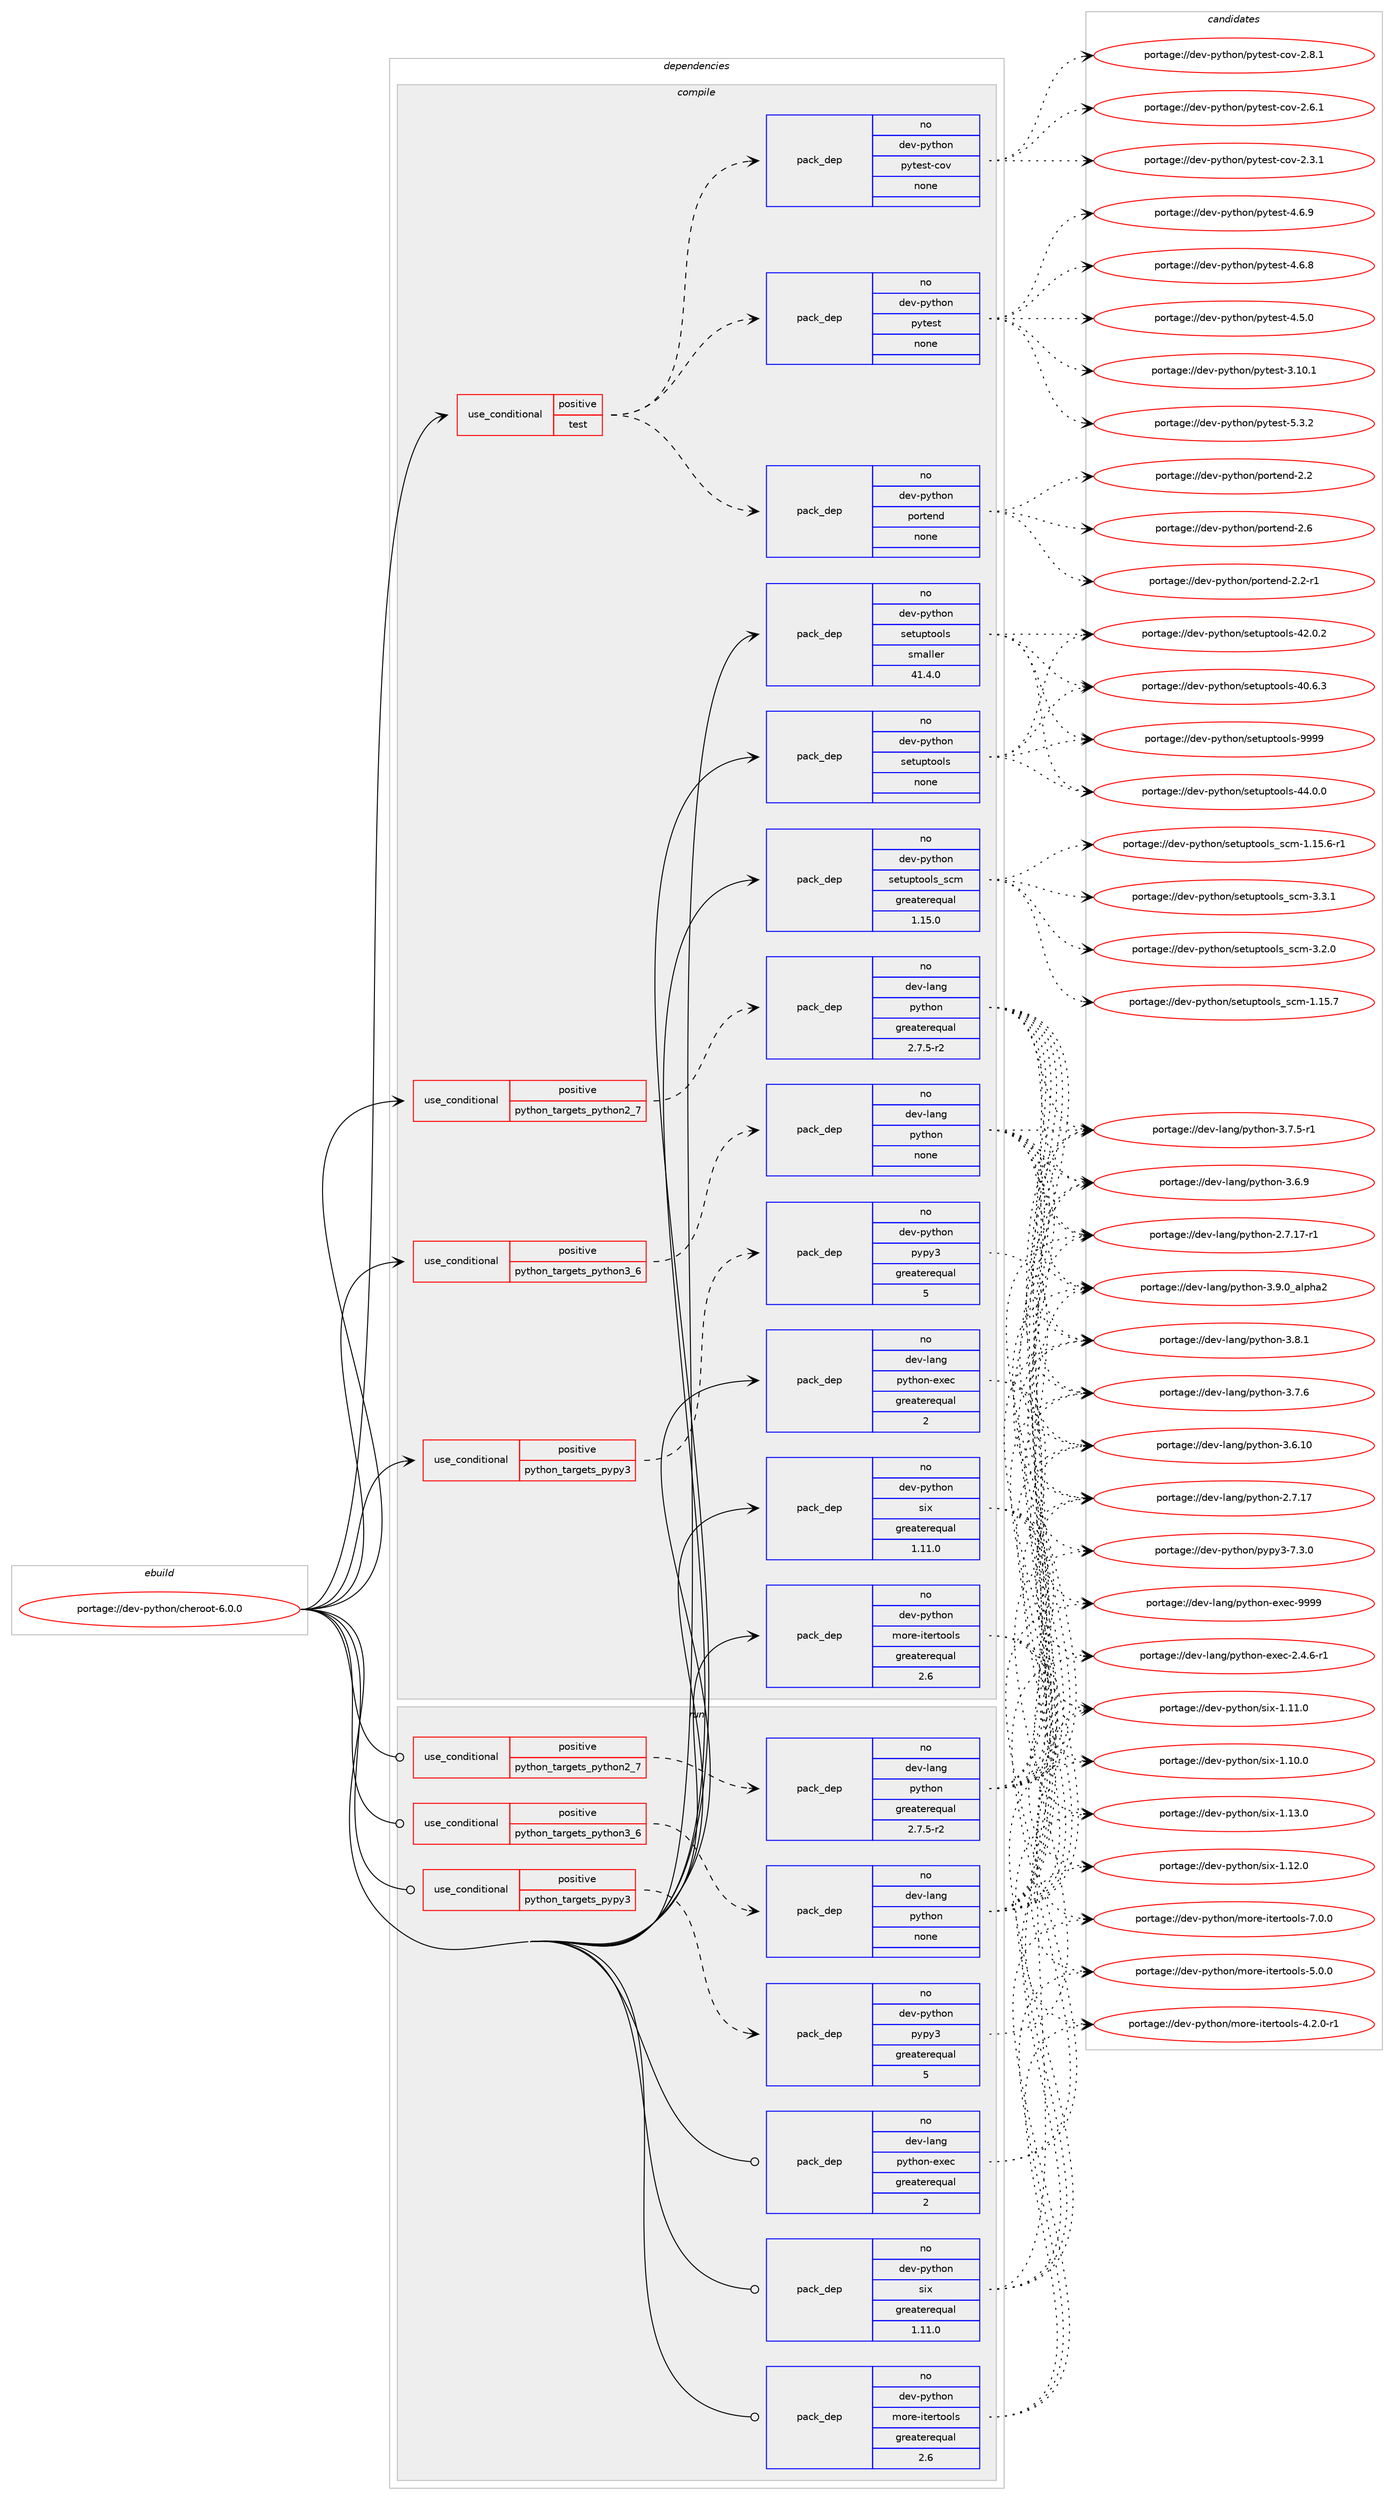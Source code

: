 digraph prolog {

# *************
# Graph options
# *************

newrank=true;
concentrate=true;
compound=true;
graph [rankdir=LR,fontname=Helvetica,fontsize=10,ranksep=1.5];#, ranksep=2.5, nodesep=0.2];
edge  [arrowhead=vee];
node  [fontname=Helvetica,fontsize=10];

# **********
# The ebuild
# **********

subgraph cluster_leftcol {
color=gray;
label=<<i>ebuild</i>>;
id [label="portage://dev-python/cheroot-6.0.0", color=red, width=4, href="../dev-python/cheroot-6.0.0.svg"];
}

# ****************
# The dependencies
# ****************

subgraph cluster_midcol {
color=gray;
label=<<i>dependencies</i>>;
subgraph cluster_compile {
fillcolor="#eeeeee";
style=filled;
label=<<i>compile</i>>;
subgraph cond117843 {
dependency467385 [label=<<TABLE BORDER="0" CELLBORDER="1" CELLSPACING="0" CELLPADDING="4"><TR><TD ROWSPAN="3" CELLPADDING="10">use_conditional</TD></TR><TR><TD>positive</TD></TR><TR><TD>python_targets_pypy3</TD></TR></TABLE>>, shape=none, color=red];
subgraph pack344535 {
dependency467386 [label=<<TABLE BORDER="0" CELLBORDER="1" CELLSPACING="0" CELLPADDING="4" WIDTH="220"><TR><TD ROWSPAN="6" CELLPADDING="30">pack_dep</TD></TR><TR><TD WIDTH="110">no</TD></TR><TR><TD>dev-python</TD></TR><TR><TD>pypy3</TD></TR><TR><TD>greaterequal</TD></TR><TR><TD>5</TD></TR></TABLE>>, shape=none, color=blue];
}
dependency467385:e -> dependency467386:w [weight=20,style="dashed",arrowhead="vee"];
}
id:e -> dependency467385:w [weight=20,style="solid",arrowhead="vee"];
subgraph cond117844 {
dependency467387 [label=<<TABLE BORDER="0" CELLBORDER="1" CELLSPACING="0" CELLPADDING="4"><TR><TD ROWSPAN="3" CELLPADDING="10">use_conditional</TD></TR><TR><TD>positive</TD></TR><TR><TD>python_targets_python2_7</TD></TR></TABLE>>, shape=none, color=red];
subgraph pack344536 {
dependency467388 [label=<<TABLE BORDER="0" CELLBORDER="1" CELLSPACING="0" CELLPADDING="4" WIDTH="220"><TR><TD ROWSPAN="6" CELLPADDING="30">pack_dep</TD></TR><TR><TD WIDTH="110">no</TD></TR><TR><TD>dev-lang</TD></TR><TR><TD>python</TD></TR><TR><TD>greaterequal</TD></TR><TR><TD>2.7.5-r2</TD></TR></TABLE>>, shape=none, color=blue];
}
dependency467387:e -> dependency467388:w [weight=20,style="dashed",arrowhead="vee"];
}
id:e -> dependency467387:w [weight=20,style="solid",arrowhead="vee"];
subgraph cond117845 {
dependency467389 [label=<<TABLE BORDER="0" CELLBORDER="1" CELLSPACING="0" CELLPADDING="4"><TR><TD ROWSPAN="3" CELLPADDING="10">use_conditional</TD></TR><TR><TD>positive</TD></TR><TR><TD>python_targets_python3_6</TD></TR></TABLE>>, shape=none, color=red];
subgraph pack344537 {
dependency467390 [label=<<TABLE BORDER="0" CELLBORDER="1" CELLSPACING="0" CELLPADDING="4" WIDTH="220"><TR><TD ROWSPAN="6" CELLPADDING="30">pack_dep</TD></TR><TR><TD WIDTH="110">no</TD></TR><TR><TD>dev-lang</TD></TR><TR><TD>python</TD></TR><TR><TD>none</TD></TR><TR><TD></TD></TR></TABLE>>, shape=none, color=blue];
}
dependency467389:e -> dependency467390:w [weight=20,style="dashed",arrowhead="vee"];
}
id:e -> dependency467389:w [weight=20,style="solid",arrowhead="vee"];
subgraph cond117846 {
dependency467391 [label=<<TABLE BORDER="0" CELLBORDER="1" CELLSPACING="0" CELLPADDING="4"><TR><TD ROWSPAN="3" CELLPADDING="10">use_conditional</TD></TR><TR><TD>positive</TD></TR><TR><TD>test</TD></TR></TABLE>>, shape=none, color=red];
subgraph pack344538 {
dependency467392 [label=<<TABLE BORDER="0" CELLBORDER="1" CELLSPACING="0" CELLPADDING="4" WIDTH="220"><TR><TD ROWSPAN="6" CELLPADDING="30">pack_dep</TD></TR><TR><TD WIDTH="110">no</TD></TR><TR><TD>dev-python</TD></TR><TR><TD>portend</TD></TR><TR><TD>none</TD></TR><TR><TD></TD></TR></TABLE>>, shape=none, color=blue];
}
dependency467391:e -> dependency467392:w [weight=20,style="dashed",arrowhead="vee"];
subgraph pack344539 {
dependency467393 [label=<<TABLE BORDER="0" CELLBORDER="1" CELLSPACING="0" CELLPADDING="4" WIDTH="220"><TR><TD ROWSPAN="6" CELLPADDING="30">pack_dep</TD></TR><TR><TD WIDTH="110">no</TD></TR><TR><TD>dev-python</TD></TR><TR><TD>pytest</TD></TR><TR><TD>none</TD></TR><TR><TD></TD></TR></TABLE>>, shape=none, color=blue];
}
dependency467391:e -> dependency467393:w [weight=20,style="dashed",arrowhead="vee"];
subgraph pack344540 {
dependency467394 [label=<<TABLE BORDER="0" CELLBORDER="1" CELLSPACING="0" CELLPADDING="4" WIDTH="220"><TR><TD ROWSPAN="6" CELLPADDING="30">pack_dep</TD></TR><TR><TD WIDTH="110">no</TD></TR><TR><TD>dev-python</TD></TR><TR><TD>pytest-cov</TD></TR><TR><TD>none</TD></TR><TR><TD></TD></TR></TABLE>>, shape=none, color=blue];
}
dependency467391:e -> dependency467394:w [weight=20,style="dashed",arrowhead="vee"];
}
id:e -> dependency467391:w [weight=20,style="solid",arrowhead="vee"];
subgraph pack344541 {
dependency467395 [label=<<TABLE BORDER="0" CELLBORDER="1" CELLSPACING="0" CELLPADDING="4" WIDTH="220"><TR><TD ROWSPAN="6" CELLPADDING="30">pack_dep</TD></TR><TR><TD WIDTH="110">no</TD></TR><TR><TD>dev-lang</TD></TR><TR><TD>python-exec</TD></TR><TR><TD>greaterequal</TD></TR><TR><TD>2</TD></TR></TABLE>>, shape=none, color=blue];
}
id:e -> dependency467395:w [weight=20,style="solid",arrowhead="vee"];
subgraph pack344542 {
dependency467396 [label=<<TABLE BORDER="0" CELLBORDER="1" CELLSPACING="0" CELLPADDING="4" WIDTH="220"><TR><TD ROWSPAN="6" CELLPADDING="30">pack_dep</TD></TR><TR><TD WIDTH="110">no</TD></TR><TR><TD>dev-python</TD></TR><TR><TD>more-itertools</TD></TR><TR><TD>greaterequal</TD></TR><TR><TD>2.6</TD></TR></TABLE>>, shape=none, color=blue];
}
id:e -> dependency467396:w [weight=20,style="solid",arrowhead="vee"];
subgraph pack344543 {
dependency467397 [label=<<TABLE BORDER="0" CELLBORDER="1" CELLSPACING="0" CELLPADDING="4" WIDTH="220"><TR><TD ROWSPAN="6" CELLPADDING="30">pack_dep</TD></TR><TR><TD WIDTH="110">no</TD></TR><TR><TD>dev-python</TD></TR><TR><TD>setuptools</TD></TR><TR><TD>none</TD></TR><TR><TD></TD></TR></TABLE>>, shape=none, color=blue];
}
id:e -> dependency467397:w [weight=20,style="solid",arrowhead="vee"];
subgraph pack344544 {
dependency467398 [label=<<TABLE BORDER="0" CELLBORDER="1" CELLSPACING="0" CELLPADDING="4" WIDTH="220"><TR><TD ROWSPAN="6" CELLPADDING="30">pack_dep</TD></TR><TR><TD WIDTH="110">no</TD></TR><TR><TD>dev-python</TD></TR><TR><TD>setuptools</TD></TR><TR><TD>smaller</TD></TR><TR><TD>41.4.0</TD></TR></TABLE>>, shape=none, color=blue];
}
id:e -> dependency467398:w [weight=20,style="solid",arrowhead="vee"];
subgraph pack344545 {
dependency467399 [label=<<TABLE BORDER="0" CELLBORDER="1" CELLSPACING="0" CELLPADDING="4" WIDTH="220"><TR><TD ROWSPAN="6" CELLPADDING="30">pack_dep</TD></TR><TR><TD WIDTH="110">no</TD></TR><TR><TD>dev-python</TD></TR><TR><TD>setuptools_scm</TD></TR><TR><TD>greaterequal</TD></TR><TR><TD>1.15.0</TD></TR></TABLE>>, shape=none, color=blue];
}
id:e -> dependency467399:w [weight=20,style="solid",arrowhead="vee"];
subgraph pack344546 {
dependency467400 [label=<<TABLE BORDER="0" CELLBORDER="1" CELLSPACING="0" CELLPADDING="4" WIDTH="220"><TR><TD ROWSPAN="6" CELLPADDING="30">pack_dep</TD></TR><TR><TD WIDTH="110">no</TD></TR><TR><TD>dev-python</TD></TR><TR><TD>six</TD></TR><TR><TD>greaterequal</TD></TR><TR><TD>1.11.0</TD></TR></TABLE>>, shape=none, color=blue];
}
id:e -> dependency467400:w [weight=20,style="solid",arrowhead="vee"];
}
subgraph cluster_compileandrun {
fillcolor="#eeeeee";
style=filled;
label=<<i>compile and run</i>>;
}
subgraph cluster_run {
fillcolor="#eeeeee";
style=filled;
label=<<i>run</i>>;
subgraph cond117847 {
dependency467401 [label=<<TABLE BORDER="0" CELLBORDER="1" CELLSPACING="0" CELLPADDING="4"><TR><TD ROWSPAN="3" CELLPADDING="10">use_conditional</TD></TR><TR><TD>positive</TD></TR><TR><TD>python_targets_pypy3</TD></TR></TABLE>>, shape=none, color=red];
subgraph pack344547 {
dependency467402 [label=<<TABLE BORDER="0" CELLBORDER="1" CELLSPACING="0" CELLPADDING="4" WIDTH="220"><TR><TD ROWSPAN="6" CELLPADDING="30">pack_dep</TD></TR><TR><TD WIDTH="110">no</TD></TR><TR><TD>dev-python</TD></TR><TR><TD>pypy3</TD></TR><TR><TD>greaterequal</TD></TR><TR><TD>5</TD></TR></TABLE>>, shape=none, color=blue];
}
dependency467401:e -> dependency467402:w [weight=20,style="dashed",arrowhead="vee"];
}
id:e -> dependency467401:w [weight=20,style="solid",arrowhead="odot"];
subgraph cond117848 {
dependency467403 [label=<<TABLE BORDER="0" CELLBORDER="1" CELLSPACING="0" CELLPADDING="4"><TR><TD ROWSPAN="3" CELLPADDING="10">use_conditional</TD></TR><TR><TD>positive</TD></TR><TR><TD>python_targets_python2_7</TD></TR></TABLE>>, shape=none, color=red];
subgraph pack344548 {
dependency467404 [label=<<TABLE BORDER="0" CELLBORDER="1" CELLSPACING="0" CELLPADDING="4" WIDTH="220"><TR><TD ROWSPAN="6" CELLPADDING="30">pack_dep</TD></TR><TR><TD WIDTH="110">no</TD></TR><TR><TD>dev-lang</TD></TR><TR><TD>python</TD></TR><TR><TD>greaterequal</TD></TR><TR><TD>2.7.5-r2</TD></TR></TABLE>>, shape=none, color=blue];
}
dependency467403:e -> dependency467404:w [weight=20,style="dashed",arrowhead="vee"];
}
id:e -> dependency467403:w [weight=20,style="solid",arrowhead="odot"];
subgraph cond117849 {
dependency467405 [label=<<TABLE BORDER="0" CELLBORDER="1" CELLSPACING="0" CELLPADDING="4"><TR><TD ROWSPAN="3" CELLPADDING="10">use_conditional</TD></TR><TR><TD>positive</TD></TR><TR><TD>python_targets_python3_6</TD></TR></TABLE>>, shape=none, color=red];
subgraph pack344549 {
dependency467406 [label=<<TABLE BORDER="0" CELLBORDER="1" CELLSPACING="0" CELLPADDING="4" WIDTH="220"><TR><TD ROWSPAN="6" CELLPADDING="30">pack_dep</TD></TR><TR><TD WIDTH="110">no</TD></TR><TR><TD>dev-lang</TD></TR><TR><TD>python</TD></TR><TR><TD>none</TD></TR><TR><TD></TD></TR></TABLE>>, shape=none, color=blue];
}
dependency467405:e -> dependency467406:w [weight=20,style="dashed",arrowhead="vee"];
}
id:e -> dependency467405:w [weight=20,style="solid",arrowhead="odot"];
subgraph pack344550 {
dependency467407 [label=<<TABLE BORDER="0" CELLBORDER="1" CELLSPACING="0" CELLPADDING="4" WIDTH="220"><TR><TD ROWSPAN="6" CELLPADDING="30">pack_dep</TD></TR><TR><TD WIDTH="110">no</TD></TR><TR><TD>dev-lang</TD></TR><TR><TD>python-exec</TD></TR><TR><TD>greaterequal</TD></TR><TR><TD>2</TD></TR></TABLE>>, shape=none, color=blue];
}
id:e -> dependency467407:w [weight=20,style="solid",arrowhead="odot"];
subgraph pack344551 {
dependency467408 [label=<<TABLE BORDER="0" CELLBORDER="1" CELLSPACING="0" CELLPADDING="4" WIDTH="220"><TR><TD ROWSPAN="6" CELLPADDING="30">pack_dep</TD></TR><TR><TD WIDTH="110">no</TD></TR><TR><TD>dev-python</TD></TR><TR><TD>more-itertools</TD></TR><TR><TD>greaterequal</TD></TR><TR><TD>2.6</TD></TR></TABLE>>, shape=none, color=blue];
}
id:e -> dependency467408:w [weight=20,style="solid",arrowhead="odot"];
subgraph pack344552 {
dependency467409 [label=<<TABLE BORDER="0" CELLBORDER="1" CELLSPACING="0" CELLPADDING="4" WIDTH="220"><TR><TD ROWSPAN="6" CELLPADDING="30">pack_dep</TD></TR><TR><TD WIDTH="110">no</TD></TR><TR><TD>dev-python</TD></TR><TR><TD>six</TD></TR><TR><TD>greaterequal</TD></TR><TR><TD>1.11.0</TD></TR></TABLE>>, shape=none, color=blue];
}
id:e -> dependency467409:w [weight=20,style="solid",arrowhead="odot"];
}
}

# **************
# The candidates
# **************

subgraph cluster_choices {
rank=same;
color=gray;
label=<<i>candidates</i>>;

subgraph choice344535 {
color=black;
nodesep=1;
choice100101118451121211161041111104711212111212151455546514648 [label="portage://dev-python/pypy3-7.3.0", color=red, width=4,href="../dev-python/pypy3-7.3.0.svg"];
dependency467386:e -> choice100101118451121211161041111104711212111212151455546514648:w [style=dotted,weight="100"];
}
subgraph choice344536 {
color=black;
nodesep=1;
choice10010111845108971101034711212111610411111045514657464895971081121049750 [label="portage://dev-lang/python-3.9.0_alpha2", color=red, width=4,href="../dev-lang/python-3.9.0_alpha2.svg"];
choice100101118451089711010347112121116104111110455146564649 [label="portage://dev-lang/python-3.8.1", color=red, width=4,href="../dev-lang/python-3.8.1.svg"];
choice100101118451089711010347112121116104111110455146554654 [label="portage://dev-lang/python-3.7.6", color=red, width=4,href="../dev-lang/python-3.7.6.svg"];
choice1001011184510897110103471121211161041111104551465546534511449 [label="portage://dev-lang/python-3.7.5-r1", color=red, width=4,href="../dev-lang/python-3.7.5-r1.svg"];
choice100101118451089711010347112121116104111110455146544657 [label="portage://dev-lang/python-3.6.9", color=red, width=4,href="../dev-lang/python-3.6.9.svg"];
choice10010111845108971101034711212111610411111045514654464948 [label="portage://dev-lang/python-3.6.10", color=red, width=4,href="../dev-lang/python-3.6.10.svg"];
choice100101118451089711010347112121116104111110455046554649554511449 [label="portage://dev-lang/python-2.7.17-r1", color=red, width=4,href="../dev-lang/python-2.7.17-r1.svg"];
choice10010111845108971101034711212111610411111045504655464955 [label="portage://dev-lang/python-2.7.17", color=red, width=4,href="../dev-lang/python-2.7.17.svg"];
dependency467388:e -> choice10010111845108971101034711212111610411111045514657464895971081121049750:w [style=dotted,weight="100"];
dependency467388:e -> choice100101118451089711010347112121116104111110455146564649:w [style=dotted,weight="100"];
dependency467388:e -> choice100101118451089711010347112121116104111110455146554654:w [style=dotted,weight="100"];
dependency467388:e -> choice1001011184510897110103471121211161041111104551465546534511449:w [style=dotted,weight="100"];
dependency467388:e -> choice100101118451089711010347112121116104111110455146544657:w [style=dotted,weight="100"];
dependency467388:e -> choice10010111845108971101034711212111610411111045514654464948:w [style=dotted,weight="100"];
dependency467388:e -> choice100101118451089711010347112121116104111110455046554649554511449:w [style=dotted,weight="100"];
dependency467388:e -> choice10010111845108971101034711212111610411111045504655464955:w [style=dotted,weight="100"];
}
subgraph choice344537 {
color=black;
nodesep=1;
choice10010111845108971101034711212111610411111045514657464895971081121049750 [label="portage://dev-lang/python-3.9.0_alpha2", color=red, width=4,href="../dev-lang/python-3.9.0_alpha2.svg"];
choice100101118451089711010347112121116104111110455146564649 [label="portage://dev-lang/python-3.8.1", color=red, width=4,href="../dev-lang/python-3.8.1.svg"];
choice100101118451089711010347112121116104111110455146554654 [label="portage://dev-lang/python-3.7.6", color=red, width=4,href="../dev-lang/python-3.7.6.svg"];
choice1001011184510897110103471121211161041111104551465546534511449 [label="portage://dev-lang/python-3.7.5-r1", color=red, width=4,href="../dev-lang/python-3.7.5-r1.svg"];
choice100101118451089711010347112121116104111110455146544657 [label="portage://dev-lang/python-3.6.9", color=red, width=4,href="../dev-lang/python-3.6.9.svg"];
choice10010111845108971101034711212111610411111045514654464948 [label="portage://dev-lang/python-3.6.10", color=red, width=4,href="../dev-lang/python-3.6.10.svg"];
choice100101118451089711010347112121116104111110455046554649554511449 [label="portage://dev-lang/python-2.7.17-r1", color=red, width=4,href="../dev-lang/python-2.7.17-r1.svg"];
choice10010111845108971101034711212111610411111045504655464955 [label="portage://dev-lang/python-2.7.17", color=red, width=4,href="../dev-lang/python-2.7.17.svg"];
dependency467390:e -> choice10010111845108971101034711212111610411111045514657464895971081121049750:w [style=dotted,weight="100"];
dependency467390:e -> choice100101118451089711010347112121116104111110455146564649:w [style=dotted,weight="100"];
dependency467390:e -> choice100101118451089711010347112121116104111110455146554654:w [style=dotted,weight="100"];
dependency467390:e -> choice1001011184510897110103471121211161041111104551465546534511449:w [style=dotted,weight="100"];
dependency467390:e -> choice100101118451089711010347112121116104111110455146544657:w [style=dotted,weight="100"];
dependency467390:e -> choice10010111845108971101034711212111610411111045514654464948:w [style=dotted,weight="100"];
dependency467390:e -> choice100101118451089711010347112121116104111110455046554649554511449:w [style=dotted,weight="100"];
dependency467390:e -> choice10010111845108971101034711212111610411111045504655464955:w [style=dotted,weight="100"];
}
subgraph choice344538 {
color=black;
nodesep=1;
choice100101118451121211161041111104711211111411610111010045504654 [label="portage://dev-python/portend-2.6", color=red, width=4,href="../dev-python/portend-2.6.svg"];
choice1001011184511212111610411111047112111114116101110100455046504511449 [label="portage://dev-python/portend-2.2-r1", color=red, width=4,href="../dev-python/portend-2.2-r1.svg"];
choice100101118451121211161041111104711211111411610111010045504650 [label="portage://dev-python/portend-2.2", color=red, width=4,href="../dev-python/portend-2.2.svg"];
dependency467392:e -> choice100101118451121211161041111104711211111411610111010045504654:w [style=dotted,weight="100"];
dependency467392:e -> choice1001011184511212111610411111047112111114116101110100455046504511449:w [style=dotted,weight="100"];
dependency467392:e -> choice100101118451121211161041111104711211111411610111010045504650:w [style=dotted,weight="100"];
}
subgraph choice344539 {
color=black;
nodesep=1;
choice1001011184511212111610411111047112121116101115116455346514650 [label="portage://dev-python/pytest-5.3.2", color=red, width=4,href="../dev-python/pytest-5.3.2.svg"];
choice1001011184511212111610411111047112121116101115116455246544657 [label="portage://dev-python/pytest-4.6.9", color=red, width=4,href="../dev-python/pytest-4.6.9.svg"];
choice1001011184511212111610411111047112121116101115116455246544656 [label="portage://dev-python/pytest-4.6.8", color=red, width=4,href="../dev-python/pytest-4.6.8.svg"];
choice1001011184511212111610411111047112121116101115116455246534648 [label="portage://dev-python/pytest-4.5.0", color=red, width=4,href="../dev-python/pytest-4.5.0.svg"];
choice100101118451121211161041111104711212111610111511645514649484649 [label="portage://dev-python/pytest-3.10.1", color=red, width=4,href="../dev-python/pytest-3.10.1.svg"];
dependency467393:e -> choice1001011184511212111610411111047112121116101115116455346514650:w [style=dotted,weight="100"];
dependency467393:e -> choice1001011184511212111610411111047112121116101115116455246544657:w [style=dotted,weight="100"];
dependency467393:e -> choice1001011184511212111610411111047112121116101115116455246544656:w [style=dotted,weight="100"];
dependency467393:e -> choice1001011184511212111610411111047112121116101115116455246534648:w [style=dotted,weight="100"];
dependency467393:e -> choice100101118451121211161041111104711212111610111511645514649484649:w [style=dotted,weight="100"];
}
subgraph choice344540 {
color=black;
nodesep=1;
choice10010111845112121116104111110471121211161011151164599111118455046564649 [label="portage://dev-python/pytest-cov-2.8.1", color=red, width=4,href="../dev-python/pytest-cov-2.8.1.svg"];
choice10010111845112121116104111110471121211161011151164599111118455046544649 [label="portage://dev-python/pytest-cov-2.6.1", color=red, width=4,href="../dev-python/pytest-cov-2.6.1.svg"];
choice10010111845112121116104111110471121211161011151164599111118455046514649 [label="portage://dev-python/pytest-cov-2.3.1", color=red, width=4,href="../dev-python/pytest-cov-2.3.1.svg"];
dependency467394:e -> choice10010111845112121116104111110471121211161011151164599111118455046564649:w [style=dotted,weight="100"];
dependency467394:e -> choice10010111845112121116104111110471121211161011151164599111118455046544649:w [style=dotted,weight="100"];
dependency467394:e -> choice10010111845112121116104111110471121211161011151164599111118455046514649:w [style=dotted,weight="100"];
}
subgraph choice344541 {
color=black;
nodesep=1;
choice10010111845108971101034711212111610411111045101120101994557575757 [label="portage://dev-lang/python-exec-9999", color=red, width=4,href="../dev-lang/python-exec-9999.svg"];
choice10010111845108971101034711212111610411111045101120101994550465246544511449 [label="portage://dev-lang/python-exec-2.4.6-r1", color=red, width=4,href="../dev-lang/python-exec-2.4.6-r1.svg"];
dependency467395:e -> choice10010111845108971101034711212111610411111045101120101994557575757:w [style=dotted,weight="100"];
dependency467395:e -> choice10010111845108971101034711212111610411111045101120101994550465246544511449:w [style=dotted,weight="100"];
}
subgraph choice344542 {
color=black;
nodesep=1;
choice100101118451121211161041111104710911111410145105116101114116111111108115455546484648 [label="portage://dev-python/more-itertools-7.0.0", color=red, width=4,href="../dev-python/more-itertools-7.0.0.svg"];
choice100101118451121211161041111104710911111410145105116101114116111111108115455346484648 [label="portage://dev-python/more-itertools-5.0.0", color=red, width=4,href="../dev-python/more-itertools-5.0.0.svg"];
choice1001011184511212111610411111047109111114101451051161011141161111111081154552465046484511449 [label="portage://dev-python/more-itertools-4.2.0-r1", color=red, width=4,href="../dev-python/more-itertools-4.2.0-r1.svg"];
dependency467396:e -> choice100101118451121211161041111104710911111410145105116101114116111111108115455546484648:w [style=dotted,weight="100"];
dependency467396:e -> choice100101118451121211161041111104710911111410145105116101114116111111108115455346484648:w [style=dotted,weight="100"];
dependency467396:e -> choice1001011184511212111610411111047109111114101451051161011141161111111081154552465046484511449:w [style=dotted,weight="100"];
}
subgraph choice344543 {
color=black;
nodesep=1;
choice10010111845112121116104111110471151011161171121161111111081154557575757 [label="portage://dev-python/setuptools-9999", color=red, width=4,href="../dev-python/setuptools-9999.svg"];
choice100101118451121211161041111104711510111611711211611111110811545525246484648 [label="portage://dev-python/setuptools-44.0.0", color=red, width=4,href="../dev-python/setuptools-44.0.0.svg"];
choice100101118451121211161041111104711510111611711211611111110811545525046484650 [label="portage://dev-python/setuptools-42.0.2", color=red, width=4,href="../dev-python/setuptools-42.0.2.svg"];
choice100101118451121211161041111104711510111611711211611111110811545524846544651 [label="portage://dev-python/setuptools-40.6.3", color=red, width=4,href="../dev-python/setuptools-40.6.3.svg"];
dependency467397:e -> choice10010111845112121116104111110471151011161171121161111111081154557575757:w [style=dotted,weight="100"];
dependency467397:e -> choice100101118451121211161041111104711510111611711211611111110811545525246484648:w [style=dotted,weight="100"];
dependency467397:e -> choice100101118451121211161041111104711510111611711211611111110811545525046484650:w [style=dotted,weight="100"];
dependency467397:e -> choice100101118451121211161041111104711510111611711211611111110811545524846544651:w [style=dotted,weight="100"];
}
subgraph choice344544 {
color=black;
nodesep=1;
choice10010111845112121116104111110471151011161171121161111111081154557575757 [label="portage://dev-python/setuptools-9999", color=red, width=4,href="../dev-python/setuptools-9999.svg"];
choice100101118451121211161041111104711510111611711211611111110811545525246484648 [label="portage://dev-python/setuptools-44.0.0", color=red, width=4,href="../dev-python/setuptools-44.0.0.svg"];
choice100101118451121211161041111104711510111611711211611111110811545525046484650 [label="portage://dev-python/setuptools-42.0.2", color=red, width=4,href="../dev-python/setuptools-42.0.2.svg"];
choice100101118451121211161041111104711510111611711211611111110811545524846544651 [label="portage://dev-python/setuptools-40.6.3", color=red, width=4,href="../dev-python/setuptools-40.6.3.svg"];
dependency467398:e -> choice10010111845112121116104111110471151011161171121161111111081154557575757:w [style=dotted,weight="100"];
dependency467398:e -> choice100101118451121211161041111104711510111611711211611111110811545525246484648:w [style=dotted,weight="100"];
dependency467398:e -> choice100101118451121211161041111104711510111611711211611111110811545525046484650:w [style=dotted,weight="100"];
dependency467398:e -> choice100101118451121211161041111104711510111611711211611111110811545524846544651:w [style=dotted,weight="100"];
}
subgraph choice344545 {
color=black;
nodesep=1;
choice10010111845112121116104111110471151011161171121161111111081159511599109455146514649 [label="portage://dev-python/setuptools_scm-3.3.1", color=red, width=4,href="../dev-python/setuptools_scm-3.3.1.svg"];
choice10010111845112121116104111110471151011161171121161111111081159511599109455146504648 [label="portage://dev-python/setuptools_scm-3.2.0", color=red, width=4,href="../dev-python/setuptools_scm-3.2.0.svg"];
choice1001011184511212111610411111047115101116117112116111111108115951159910945494649534655 [label="portage://dev-python/setuptools_scm-1.15.7", color=red, width=4,href="../dev-python/setuptools_scm-1.15.7.svg"];
choice10010111845112121116104111110471151011161171121161111111081159511599109454946495346544511449 [label="portage://dev-python/setuptools_scm-1.15.6-r1", color=red, width=4,href="../dev-python/setuptools_scm-1.15.6-r1.svg"];
dependency467399:e -> choice10010111845112121116104111110471151011161171121161111111081159511599109455146514649:w [style=dotted,weight="100"];
dependency467399:e -> choice10010111845112121116104111110471151011161171121161111111081159511599109455146504648:w [style=dotted,weight="100"];
dependency467399:e -> choice1001011184511212111610411111047115101116117112116111111108115951159910945494649534655:w [style=dotted,weight="100"];
dependency467399:e -> choice10010111845112121116104111110471151011161171121161111111081159511599109454946495346544511449:w [style=dotted,weight="100"];
}
subgraph choice344546 {
color=black;
nodesep=1;
choice100101118451121211161041111104711510512045494649514648 [label="portage://dev-python/six-1.13.0", color=red, width=4,href="../dev-python/six-1.13.0.svg"];
choice100101118451121211161041111104711510512045494649504648 [label="portage://dev-python/six-1.12.0", color=red, width=4,href="../dev-python/six-1.12.0.svg"];
choice100101118451121211161041111104711510512045494649494648 [label="portage://dev-python/six-1.11.0", color=red, width=4,href="../dev-python/six-1.11.0.svg"];
choice100101118451121211161041111104711510512045494649484648 [label="portage://dev-python/six-1.10.0", color=red, width=4,href="../dev-python/six-1.10.0.svg"];
dependency467400:e -> choice100101118451121211161041111104711510512045494649514648:w [style=dotted,weight="100"];
dependency467400:e -> choice100101118451121211161041111104711510512045494649504648:w [style=dotted,weight="100"];
dependency467400:e -> choice100101118451121211161041111104711510512045494649494648:w [style=dotted,weight="100"];
dependency467400:e -> choice100101118451121211161041111104711510512045494649484648:w [style=dotted,weight="100"];
}
subgraph choice344547 {
color=black;
nodesep=1;
choice100101118451121211161041111104711212111212151455546514648 [label="portage://dev-python/pypy3-7.3.0", color=red, width=4,href="../dev-python/pypy3-7.3.0.svg"];
dependency467402:e -> choice100101118451121211161041111104711212111212151455546514648:w [style=dotted,weight="100"];
}
subgraph choice344548 {
color=black;
nodesep=1;
choice10010111845108971101034711212111610411111045514657464895971081121049750 [label="portage://dev-lang/python-3.9.0_alpha2", color=red, width=4,href="../dev-lang/python-3.9.0_alpha2.svg"];
choice100101118451089711010347112121116104111110455146564649 [label="portage://dev-lang/python-3.8.1", color=red, width=4,href="../dev-lang/python-3.8.1.svg"];
choice100101118451089711010347112121116104111110455146554654 [label="portage://dev-lang/python-3.7.6", color=red, width=4,href="../dev-lang/python-3.7.6.svg"];
choice1001011184510897110103471121211161041111104551465546534511449 [label="portage://dev-lang/python-3.7.5-r1", color=red, width=4,href="../dev-lang/python-3.7.5-r1.svg"];
choice100101118451089711010347112121116104111110455146544657 [label="portage://dev-lang/python-3.6.9", color=red, width=4,href="../dev-lang/python-3.6.9.svg"];
choice10010111845108971101034711212111610411111045514654464948 [label="portage://dev-lang/python-3.6.10", color=red, width=4,href="../dev-lang/python-3.6.10.svg"];
choice100101118451089711010347112121116104111110455046554649554511449 [label="portage://dev-lang/python-2.7.17-r1", color=red, width=4,href="../dev-lang/python-2.7.17-r1.svg"];
choice10010111845108971101034711212111610411111045504655464955 [label="portage://dev-lang/python-2.7.17", color=red, width=4,href="../dev-lang/python-2.7.17.svg"];
dependency467404:e -> choice10010111845108971101034711212111610411111045514657464895971081121049750:w [style=dotted,weight="100"];
dependency467404:e -> choice100101118451089711010347112121116104111110455146564649:w [style=dotted,weight="100"];
dependency467404:e -> choice100101118451089711010347112121116104111110455146554654:w [style=dotted,weight="100"];
dependency467404:e -> choice1001011184510897110103471121211161041111104551465546534511449:w [style=dotted,weight="100"];
dependency467404:e -> choice100101118451089711010347112121116104111110455146544657:w [style=dotted,weight="100"];
dependency467404:e -> choice10010111845108971101034711212111610411111045514654464948:w [style=dotted,weight="100"];
dependency467404:e -> choice100101118451089711010347112121116104111110455046554649554511449:w [style=dotted,weight="100"];
dependency467404:e -> choice10010111845108971101034711212111610411111045504655464955:w [style=dotted,weight="100"];
}
subgraph choice344549 {
color=black;
nodesep=1;
choice10010111845108971101034711212111610411111045514657464895971081121049750 [label="portage://dev-lang/python-3.9.0_alpha2", color=red, width=4,href="../dev-lang/python-3.9.0_alpha2.svg"];
choice100101118451089711010347112121116104111110455146564649 [label="portage://dev-lang/python-3.8.1", color=red, width=4,href="../dev-lang/python-3.8.1.svg"];
choice100101118451089711010347112121116104111110455146554654 [label="portage://dev-lang/python-3.7.6", color=red, width=4,href="../dev-lang/python-3.7.6.svg"];
choice1001011184510897110103471121211161041111104551465546534511449 [label="portage://dev-lang/python-3.7.5-r1", color=red, width=4,href="../dev-lang/python-3.7.5-r1.svg"];
choice100101118451089711010347112121116104111110455146544657 [label="portage://dev-lang/python-3.6.9", color=red, width=4,href="../dev-lang/python-3.6.9.svg"];
choice10010111845108971101034711212111610411111045514654464948 [label="portage://dev-lang/python-3.6.10", color=red, width=4,href="../dev-lang/python-3.6.10.svg"];
choice100101118451089711010347112121116104111110455046554649554511449 [label="portage://dev-lang/python-2.7.17-r1", color=red, width=4,href="../dev-lang/python-2.7.17-r1.svg"];
choice10010111845108971101034711212111610411111045504655464955 [label="portage://dev-lang/python-2.7.17", color=red, width=4,href="../dev-lang/python-2.7.17.svg"];
dependency467406:e -> choice10010111845108971101034711212111610411111045514657464895971081121049750:w [style=dotted,weight="100"];
dependency467406:e -> choice100101118451089711010347112121116104111110455146564649:w [style=dotted,weight="100"];
dependency467406:e -> choice100101118451089711010347112121116104111110455146554654:w [style=dotted,weight="100"];
dependency467406:e -> choice1001011184510897110103471121211161041111104551465546534511449:w [style=dotted,weight="100"];
dependency467406:e -> choice100101118451089711010347112121116104111110455146544657:w [style=dotted,weight="100"];
dependency467406:e -> choice10010111845108971101034711212111610411111045514654464948:w [style=dotted,weight="100"];
dependency467406:e -> choice100101118451089711010347112121116104111110455046554649554511449:w [style=dotted,weight="100"];
dependency467406:e -> choice10010111845108971101034711212111610411111045504655464955:w [style=dotted,weight="100"];
}
subgraph choice344550 {
color=black;
nodesep=1;
choice10010111845108971101034711212111610411111045101120101994557575757 [label="portage://dev-lang/python-exec-9999", color=red, width=4,href="../dev-lang/python-exec-9999.svg"];
choice10010111845108971101034711212111610411111045101120101994550465246544511449 [label="portage://dev-lang/python-exec-2.4.6-r1", color=red, width=4,href="../dev-lang/python-exec-2.4.6-r1.svg"];
dependency467407:e -> choice10010111845108971101034711212111610411111045101120101994557575757:w [style=dotted,weight="100"];
dependency467407:e -> choice10010111845108971101034711212111610411111045101120101994550465246544511449:w [style=dotted,weight="100"];
}
subgraph choice344551 {
color=black;
nodesep=1;
choice100101118451121211161041111104710911111410145105116101114116111111108115455546484648 [label="portage://dev-python/more-itertools-7.0.0", color=red, width=4,href="../dev-python/more-itertools-7.0.0.svg"];
choice100101118451121211161041111104710911111410145105116101114116111111108115455346484648 [label="portage://dev-python/more-itertools-5.0.0", color=red, width=4,href="../dev-python/more-itertools-5.0.0.svg"];
choice1001011184511212111610411111047109111114101451051161011141161111111081154552465046484511449 [label="portage://dev-python/more-itertools-4.2.0-r1", color=red, width=4,href="../dev-python/more-itertools-4.2.0-r1.svg"];
dependency467408:e -> choice100101118451121211161041111104710911111410145105116101114116111111108115455546484648:w [style=dotted,weight="100"];
dependency467408:e -> choice100101118451121211161041111104710911111410145105116101114116111111108115455346484648:w [style=dotted,weight="100"];
dependency467408:e -> choice1001011184511212111610411111047109111114101451051161011141161111111081154552465046484511449:w [style=dotted,weight="100"];
}
subgraph choice344552 {
color=black;
nodesep=1;
choice100101118451121211161041111104711510512045494649514648 [label="portage://dev-python/six-1.13.0", color=red, width=4,href="../dev-python/six-1.13.0.svg"];
choice100101118451121211161041111104711510512045494649504648 [label="portage://dev-python/six-1.12.0", color=red, width=4,href="../dev-python/six-1.12.0.svg"];
choice100101118451121211161041111104711510512045494649494648 [label="portage://dev-python/six-1.11.0", color=red, width=4,href="../dev-python/six-1.11.0.svg"];
choice100101118451121211161041111104711510512045494649484648 [label="portage://dev-python/six-1.10.0", color=red, width=4,href="../dev-python/six-1.10.0.svg"];
dependency467409:e -> choice100101118451121211161041111104711510512045494649514648:w [style=dotted,weight="100"];
dependency467409:e -> choice100101118451121211161041111104711510512045494649504648:w [style=dotted,weight="100"];
dependency467409:e -> choice100101118451121211161041111104711510512045494649494648:w [style=dotted,weight="100"];
dependency467409:e -> choice100101118451121211161041111104711510512045494649484648:w [style=dotted,weight="100"];
}
}

}
